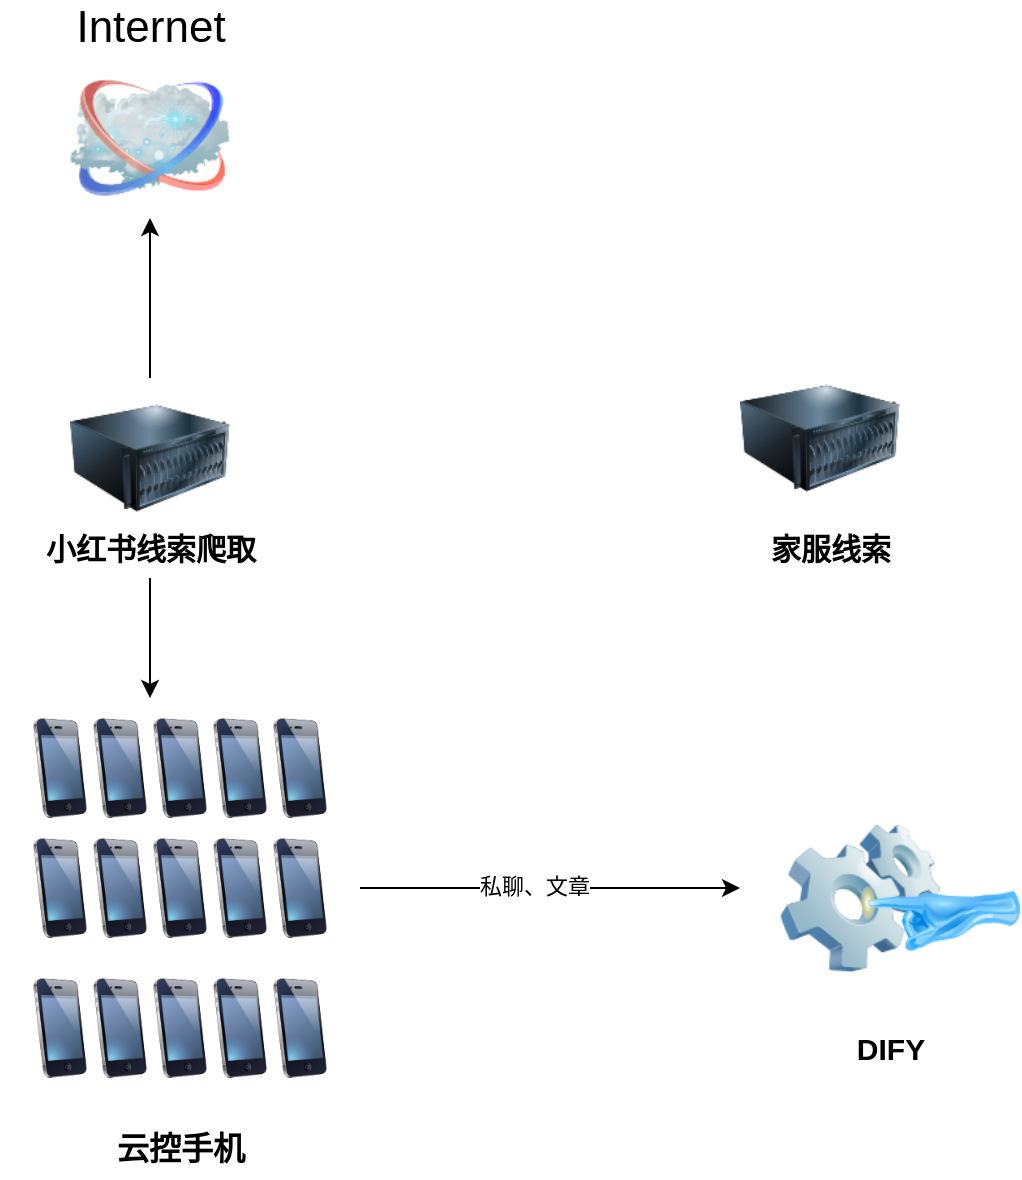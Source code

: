 <mxfile version="27.1.5">
  <diagram name="Page-1" id="55a83fd1-7818-8e21-69c5-c3457e3827bb">
    <mxGraphModel dx="907" dy="620" grid="1" gridSize="10" guides="1" tooltips="1" connect="1" arrows="1" fold="1" page="1" pageScale="1" pageWidth="1100" pageHeight="850" background="none" math="0" shadow="0">
      <root>
        <mxCell id="0" />
        <mxCell id="1" parent="0" />
        <mxCell id="69ecfefc5c41e42c-2" value="Internet" style="image;html=1;labelBackgroundColor=#ffffff;image=img/lib/clip_art/networking/Cloud_128x128.png;rounded=1;shadow=0;comic=0;strokeWidth=2;fontSize=22;labelPosition=center;verticalLabelPosition=top;align=center;verticalAlign=bottom;" parent="1" vertex="1">
          <mxGeometry x="145" y="110" width="80" height="80" as="geometry" />
        </mxCell>
        <mxCell id="69ecfefc5c41e42c-8" value="" style="image;html=1;labelBackgroundColor=#ffffff;image=img/lib/clip_art/telecommunication/iPhone_128x128.png;rounded=1;shadow=0;comic=0;strokeWidth=2;fontSize=22" parent="1" vertex="1">
          <mxGeometry x="140" y="440" width="60" height="50" as="geometry" />
        </mxCell>
        <mxCell id="c7BrIo0tIst9Jb-eHItU-27" value="" style="edgeStyle=orthogonalEdgeStyle;rounded=0;orthogonalLoop=1;jettySize=auto;html=1;" edge="1" parent="1" source="c7BrIo0tIst9Jb-eHItU-1" target="69ecfefc5c41e42c-2">
          <mxGeometry relative="1" as="geometry" />
        </mxCell>
        <mxCell id="c7BrIo0tIst9Jb-eHItU-1" value="" style="image;html=1;image=img/lib/clip_art/computers/Server_128x128.png" vertex="1" parent="1">
          <mxGeometry x="145" y="270" width="80" height="80" as="geometry" />
        </mxCell>
        <mxCell id="c7BrIo0tIst9Jb-eHItU-29" style="edgeStyle=orthogonalEdgeStyle;rounded=0;orthogonalLoop=1;jettySize=auto;html=1;" edge="1" parent="1" source="c7BrIo0tIst9Jb-eHItU-3">
          <mxGeometry relative="1" as="geometry">
            <mxPoint x="185" y="430" as="targetPoint" />
          </mxGeometry>
        </mxCell>
        <mxCell id="c7BrIo0tIst9Jb-eHItU-3" value="小红书线索爬取" style="text;html=1;align=center;verticalAlign=middle;resizable=0;points=[];autosize=1;strokeColor=none;fillColor=none;fontSize=15;fontStyle=1" vertex="1" parent="1">
          <mxGeometry x="120" y="340" width="130" height="30" as="geometry" />
        </mxCell>
        <mxCell id="c7BrIo0tIst9Jb-eHItU-7" value="" style="image;html=1;labelBackgroundColor=#ffffff;image=img/lib/clip_art/telecommunication/iPhone_128x128.png;rounded=1;shadow=0;comic=0;strokeWidth=2;fontSize=22" vertex="1" parent="1">
          <mxGeometry x="110" y="440" width="60" height="50" as="geometry" />
        </mxCell>
        <mxCell id="c7BrIo0tIst9Jb-eHItU-8" value="" style="image;html=1;labelBackgroundColor=#ffffff;image=img/lib/clip_art/telecommunication/iPhone_128x128.png;rounded=1;shadow=0;comic=0;strokeWidth=2;fontSize=22" vertex="1" parent="1">
          <mxGeometry x="170" y="440" width="60" height="50" as="geometry" />
        </mxCell>
        <mxCell id="c7BrIo0tIst9Jb-eHItU-9" value="" style="image;html=1;labelBackgroundColor=#ffffff;image=img/lib/clip_art/telecommunication/iPhone_128x128.png;rounded=1;shadow=0;comic=0;strokeWidth=2;fontSize=22" vertex="1" parent="1">
          <mxGeometry x="200" y="440" width="60" height="50" as="geometry" />
        </mxCell>
        <mxCell id="c7BrIo0tIst9Jb-eHItU-10" value="" style="image;html=1;labelBackgroundColor=#ffffff;image=img/lib/clip_art/telecommunication/iPhone_128x128.png;rounded=1;shadow=0;comic=0;strokeWidth=2;fontSize=22" vertex="1" parent="1">
          <mxGeometry x="230" y="440" width="60" height="50" as="geometry" />
        </mxCell>
        <mxCell id="c7BrIo0tIst9Jb-eHItU-16" value="" style="image;html=1;labelBackgroundColor=#ffffff;image=img/lib/clip_art/telecommunication/iPhone_128x128.png;rounded=1;shadow=0;comic=0;strokeWidth=2;fontSize=22" vertex="1" parent="1">
          <mxGeometry x="140" y="500" width="60" height="50" as="geometry" />
        </mxCell>
        <mxCell id="c7BrIo0tIst9Jb-eHItU-17" value="" style="image;html=1;labelBackgroundColor=#ffffff;image=img/lib/clip_art/telecommunication/iPhone_128x128.png;rounded=1;shadow=0;comic=0;strokeWidth=2;fontSize=22" vertex="1" parent="1">
          <mxGeometry x="110" y="500" width="60" height="50" as="geometry" />
        </mxCell>
        <mxCell id="c7BrIo0tIst9Jb-eHItU-18" value="" style="image;html=1;labelBackgroundColor=#ffffff;image=img/lib/clip_art/telecommunication/iPhone_128x128.png;rounded=1;shadow=0;comic=0;strokeWidth=2;fontSize=22" vertex="1" parent="1">
          <mxGeometry x="170" y="500" width="60" height="50" as="geometry" />
        </mxCell>
        <mxCell id="c7BrIo0tIst9Jb-eHItU-19" value="" style="image;html=1;labelBackgroundColor=#ffffff;image=img/lib/clip_art/telecommunication/iPhone_128x128.png;rounded=1;shadow=0;comic=0;strokeWidth=2;fontSize=22" vertex="1" parent="1">
          <mxGeometry x="200" y="500" width="60" height="50" as="geometry" />
        </mxCell>
        <mxCell id="c7BrIo0tIst9Jb-eHItU-35" style="edgeStyle=orthogonalEdgeStyle;rounded=0;orthogonalLoop=1;jettySize=auto;html=1;" edge="1" parent="1" source="c7BrIo0tIst9Jb-eHItU-20">
          <mxGeometry relative="1" as="geometry">
            <mxPoint x="480" y="525" as="targetPoint" />
          </mxGeometry>
        </mxCell>
        <mxCell id="c7BrIo0tIst9Jb-eHItU-36" value="私聊、文章" style="edgeLabel;html=1;align=center;verticalAlign=middle;resizable=0;points=[];" vertex="1" connectable="0" parent="c7BrIo0tIst9Jb-eHItU-35">
          <mxGeometry x="-0.087" y="1" relative="1" as="geometry">
            <mxPoint as="offset" />
          </mxGeometry>
        </mxCell>
        <mxCell id="c7BrIo0tIst9Jb-eHItU-20" value="" style="image;html=1;labelBackgroundColor=#ffffff;image=img/lib/clip_art/telecommunication/iPhone_128x128.png;rounded=1;shadow=0;comic=0;strokeWidth=2;fontSize=22" vertex="1" parent="1">
          <mxGeometry x="230" y="500" width="60" height="50" as="geometry" />
        </mxCell>
        <mxCell id="c7BrIo0tIst9Jb-eHItU-21" value="" style="image;html=1;labelBackgroundColor=#ffffff;image=img/lib/clip_art/telecommunication/iPhone_128x128.png;rounded=1;shadow=0;comic=0;strokeWidth=2;fontSize=22" vertex="1" parent="1">
          <mxGeometry x="140" y="570" width="60" height="50" as="geometry" />
        </mxCell>
        <mxCell id="c7BrIo0tIst9Jb-eHItU-22" value="" style="image;html=1;labelBackgroundColor=#ffffff;image=img/lib/clip_art/telecommunication/iPhone_128x128.png;rounded=1;shadow=0;comic=0;strokeWidth=2;fontSize=22" vertex="1" parent="1">
          <mxGeometry x="110" y="570" width="60" height="50" as="geometry" />
        </mxCell>
        <mxCell id="c7BrIo0tIst9Jb-eHItU-23" value="" style="image;html=1;labelBackgroundColor=#ffffff;image=img/lib/clip_art/telecommunication/iPhone_128x128.png;rounded=1;shadow=0;comic=0;strokeWidth=2;fontSize=22" vertex="1" parent="1">
          <mxGeometry x="170" y="570" width="60" height="50" as="geometry" />
        </mxCell>
        <mxCell id="c7BrIo0tIst9Jb-eHItU-24" value="" style="image;html=1;labelBackgroundColor=#ffffff;image=img/lib/clip_art/telecommunication/iPhone_128x128.png;rounded=1;shadow=0;comic=0;strokeWidth=2;fontSize=22" vertex="1" parent="1">
          <mxGeometry x="200" y="570" width="60" height="50" as="geometry" />
        </mxCell>
        <mxCell id="c7BrIo0tIst9Jb-eHItU-25" value="" style="image;html=1;labelBackgroundColor=#ffffff;image=img/lib/clip_art/telecommunication/iPhone_128x128.png;rounded=1;shadow=0;comic=0;strokeWidth=2;fontSize=22" vertex="1" parent="1">
          <mxGeometry x="230" y="570" width="60" height="50" as="geometry" />
        </mxCell>
        <mxCell id="c7BrIo0tIst9Jb-eHItU-26" value="云控手机" style="text;html=1;align=center;verticalAlign=middle;resizable=0;points=[];autosize=1;strokeColor=none;fillColor=none;fontSize=16;fontStyle=1" vertex="1" parent="1">
          <mxGeometry x="155" y="640" width="90" height="30" as="geometry" />
        </mxCell>
        <mxCell id="c7BrIo0tIst9Jb-eHItU-31" value="" style="image;html=1;image=img/lib/clip_art/computers/Software_128x128.png" vertex="1" parent="1">
          <mxGeometry x="500" y="490" width="80" height="80" as="geometry" />
        </mxCell>
        <mxCell id="c7BrIo0tIst9Jb-eHItU-32" value="" style="image;html=1;image=img/lib/clip_art/computers/Touch_128x128.png" vertex="1" parent="1">
          <mxGeometry x="540" y="500" width="80" height="80" as="geometry" />
        </mxCell>
        <mxCell id="c7BrIo0tIst9Jb-eHItU-34" value="DIFY" style="text;html=1;align=center;verticalAlign=middle;resizable=0;points=[];autosize=1;strokeColor=none;fillColor=none;fontSize=15;fontStyle=1" vertex="1" parent="1">
          <mxGeometry x="525" y="590" width="60" height="30" as="geometry" />
        </mxCell>
        <mxCell id="c7BrIo0tIst9Jb-eHItU-37" value="" style="image;html=1;image=img/lib/clip_art/computers/Server_128x128.png" vertex="1" parent="1">
          <mxGeometry x="480" y="260" width="80" height="80" as="geometry" />
        </mxCell>
        <mxCell id="c7BrIo0tIst9Jb-eHItU-38" value="家服线索" style="text;html=1;align=center;verticalAlign=middle;resizable=0;points=[];autosize=1;strokeColor=none;fillColor=none;fontSize=15;fontStyle=1" vertex="1" parent="1">
          <mxGeometry x="485" y="340" width="80" height="30" as="geometry" />
        </mxCell>
      </root>
    </mxGraphModel>
  </diagram>
</mxfile>
